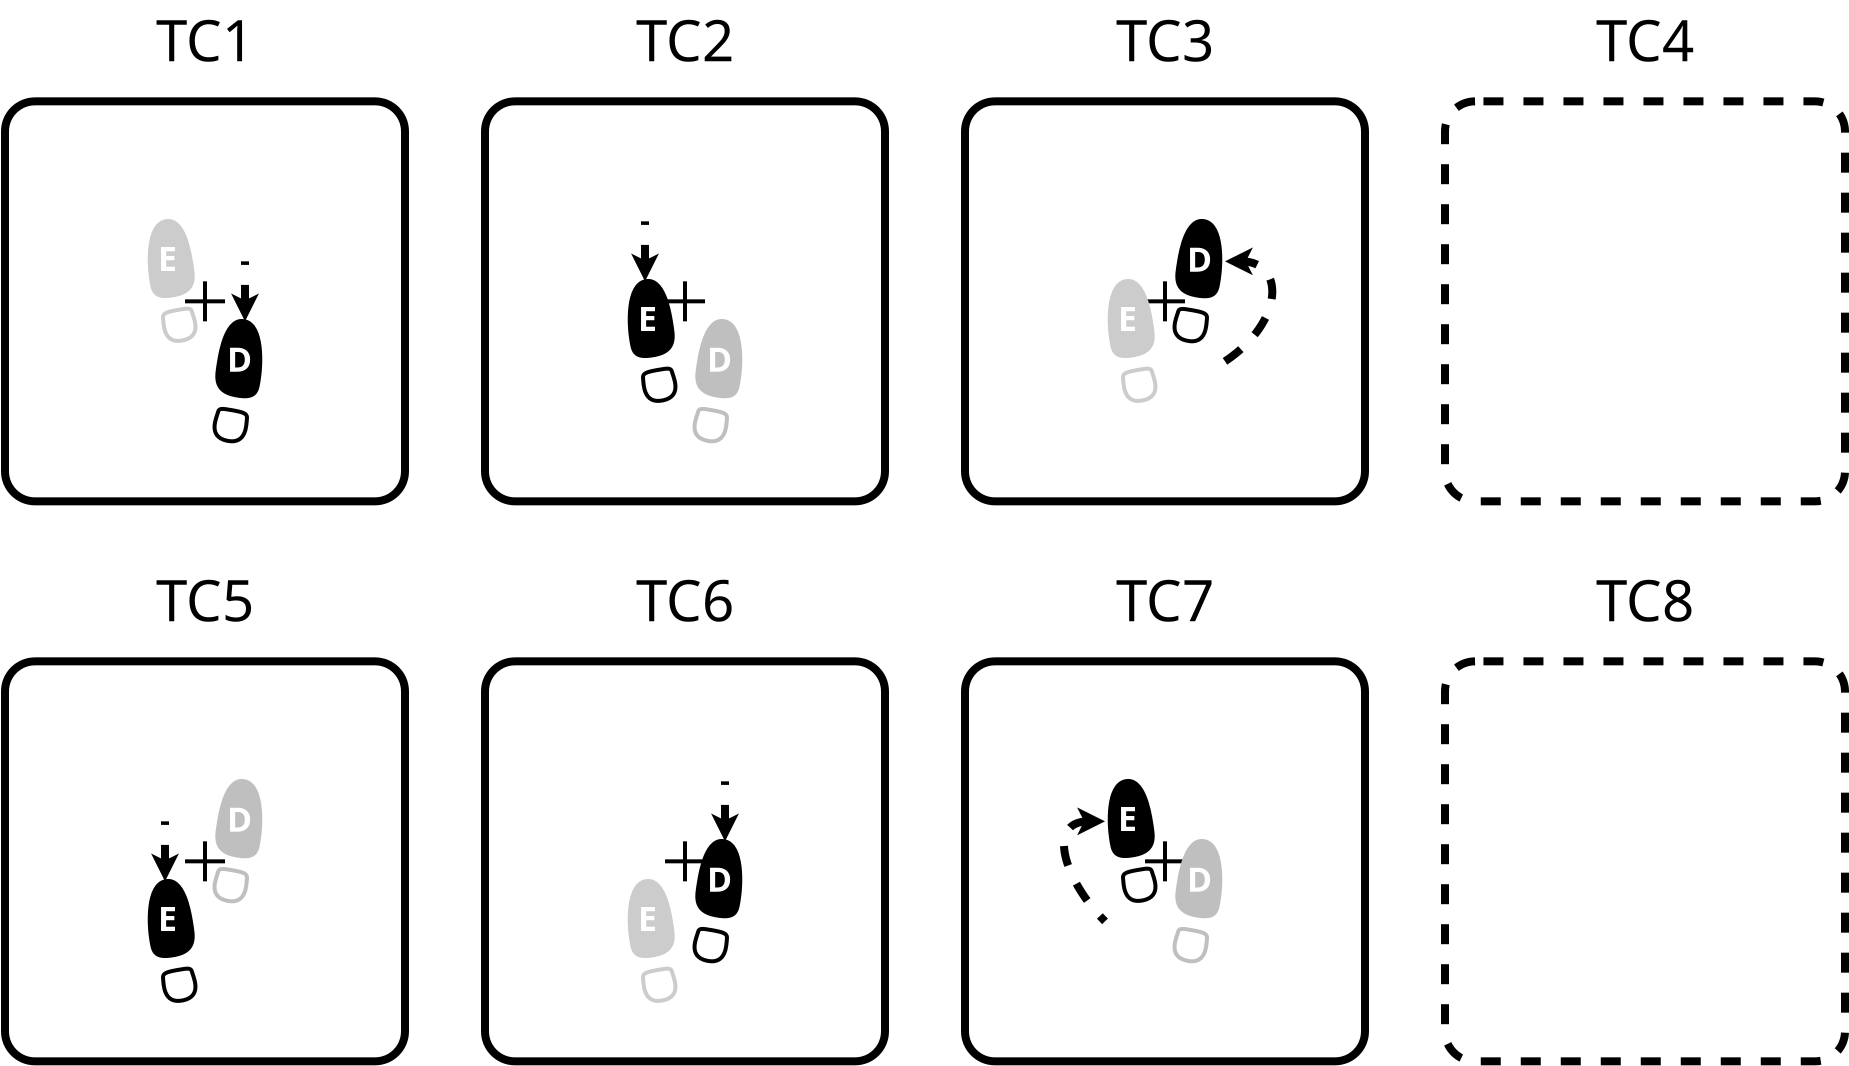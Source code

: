 <?xml version="1.0" encoding="UTF-8"?>
<dia:diagram xmlns:dia="http://www.lysator.liu.se/~alla/dia/">
  <dia:layer name="fondo" visible="true" connectable="true">
    <dia:object type="Standard - Box" version="0" id="O0">
      <dia:attribute name="obj_pos">
        <dia:point val="113,26"/>
      </dia:attribute>
      <dia:attribute name="obj_bb">
        <dia:rectangle val="112.8,25.8;133.2,46.2"/>
      </dia:attribute>
      <dia:attribute name="elem_corner">
        <dia:point val="113,26"/>
      </dia:attribute>
      <dia:attribute name="elem_width">
        <dia:real val="20"/>
      </dia:attribute>
      <dia:attribute name="elem_height">
        <dia:real val="20"/>
      </dia:attribute>
      <dia:attribute name="border_width">
        <dia:real val="0.4"/>
      </dia:attribute>
      <dia:attribute name="inner_color">
        <dia:color val="#000000ff"/>
      </dia:attribute>
      <dia:attribute name="show_background">
        <dia:boolean val="false"/>
      </dia:attribute>
      <dia:attribute name="line_style">
        <dia:enum val="1"/>
      </dia:attribute>
      <dia:attribute name="line_join">
        <dia:enum val="1"/>
      </dia:attribute>
      <dia:attribute name="corner_radius">
        <dia:real val="1.5"/>
      </dia:attribute>
    </dia:object>
    <dia:object type="Standard - Box" version="0" id="O1">
      <dia:attribute name="obj_pos">
        <dia:point val="89,26"/>
      </dia:attribute>
      <dia:attribute name="obj_bb">
        <dia:rectangle val="88.8,25.8;109.2,46.2"/>
      </dia:attribute>
      <dia:attribute name="elem_corner">
        <dia:point val="89,26"/>
      </dia:attribute>
      <dia:attribute name="elem_width">
        <dia:real val="20"/>
      </dia:attribute>
      <dia:attribute name="elem_height">
        <dia:real val="20"/>
      </dia:attribute>
      <dia:attribute name="border_width">
        <dia:real val="0.4"/>
      </dia:attribute>
      <dia:attribute name="inner_color">
        <dia:color val="#000000ff"/>
      </dia:attribute>
      <dia:attribute name="show_background">
        <dia:boolean val="false"/>
      </dia:attribute>
      <dia:attribute name="line_join">
        <dia:enum val="1"/>
      </dia:attribute>
      <dia:attribute name="corner_radius">
        <dia:real val="1.5"/>
      </dia:attribute>
    </dia:object>
    <dia:group>
      <dia:attribute name="meta">
        <dia:composite type="dict"/>
      </dia:attribute>
      <dia:attribute name="matrix"/>
      <dia:object type="Standard - Line" version="0" id="O2">
        <dia:attribute name="obj_pos">
          <dia:point val="99,35"/>
        </dia:attribute>
        <dia:attribute name="obj_bb">
          <dia:rectangle val="98.9,34.9;99.1,37.1"/>
        </dia:attribute>
        <dia:attribute name="conn_endpoints">
          <dia:point val="99,35"/>
          <dia:point val="99,37"/>
        </dia:attribute>
        <dia:attribute name="numcp">
          <dia:int val="1"/>
        </dia:attribute>
        <dia:attribute name="line_width">
          <dia:real val="0.2"/>
        </dia:attribute>
      </dia:object>
      <dia:object type="Standard - Line" version="0" id="O3">
        <dia:attribute name="obj_pos">
          <dia:point val="100,36"/>
        </dia:attribute>
        <dia:attribute name="obj_bb">
          <dia:rectangle val="97.9,35.9;100.1,36.1"/>
        </dia:attribute>
        <dia:attribute name="conn_endpoints">
          <dia:point val="100,36"/>
          <dia:point val="98,36"/>
        </dia:attribute>
        <dia:attribute name="numcp">
          <dia:int val="1"/>
        </dia:attribute>
        <dia:attribute name="line_width">
          <dia:real val="0.2"/>
        </dia:attribute>
      </dia:object>
    </dia:group>
    <dia:object type="Standard - Box" version="0" id="O4">
      <dia:attribute name="obj_pos">
        <dia:point val="65,26"/>
      </dia:attribute>
      <dia:attribute name="obj_bb">
        <dia:rectangle val="64.8,25.8;85.2,46.2"/>
      </dia:attribute>
      <dia:attribute name="elem_corner">
        <dia:point val="65,26"/>
      </dia:attribute>
      <dia:attribute name="elem_width">
        <dia:real val="20"/>
      </dia:attribute>
      <dia:attribute name="elem_height">
        <dia:real val="20"/>
      </dia:attribute>
      <dia:attribute name="border_width">
        <dia:real val="0.4"/>
      </dia:attribute>
      <dia:attribute name="inner_color">
        <dia:color val="#000000ff"/>
      </dia:attribute>
      <dia:attribute name="show_background">
        <dia:boolean val="false"/>
      </dia:attribute>
      <dia:attribute name="line_join">
        <dia:enum val="1"/>
      </dia:attribute>
      <dia:attribute name="corner_radius">
        <dia:real val="1.5"/>
      </dia:attribute>
    </dia:object>
    <dia:group>
      <dia:attribute name="meta">
        <dia:composite type="dict"/>
      </dia:attribute>
      <dia:attribute name="matrix"/>
      <dia:object type="Standard - Line" version="0" id="O5">
        <dia:attribute name="obj_pos">
          <dia:point val="75,35"/>
        </dia:attribute>
        <dia:attribute name="obj_bb">
          <dia:rectangle val="74.9,34.9;75.1,37.1"/>
        </dia:attribute>
        <dia:attribute name="conn_endpoints">
          <dia:point val="75,35"/>
          <dia:point val="75,37"/>
        </dia:attribute>
        <dia:attribute name="numcp">
          <dia:int val="1"/>
        </dia:attribute>
        <dia:attribute name="line_width">
          <dia:real val="0.2"/>
        </dia:attribute>
      </dia:object>
      <dia:object type="Standard - Line" version="0" id="O6">
        <dia:attribute name="obj_pos">
          <dia:point val="76,36"/>
        </dia:attribute>
        <dia:attribute name="obj_bb">
          <dia:rectangle val="73.9,35.9;76.1,36.1"/>
        </dia:attribute>
        <dia:attribute name="conn_endpoints">
          <dia:point val="76,36"/>
          <dia:point val="74,36"/>
        </dia:attribute>
        <dia:attribute name="numcp">
          <dia:int val="1"/>
        </dia:attribute>
        <dia:attribute name="line_width">
          <dia:real val="0.2"/>
        </dia:attribute>
      </dia:object>
    </dia:group>
    <dia:object type="Standard - Box" version="0" id="O7">
      <dia:attribute name="obj_pos">
        <dia:point val="41,26"/>
      </dia:attribute>
      <dia:attribute name="obj_bb">
        <dia:rectangle val="40.8,25.8;61.2,46.2"/>
      </dia:attribute>
      <dia:attribute name="elem_corner">
        <dia:point val="41,26"/>
      </dia:attribute>
      <dia:attribute name="elem_width">
        <dia:real val="20"/>
      </dia:attribute>
      <dia:attribute name="elem_height">
        <dia:real val="20"/>
      </dia:attribute>
      <dia:attribute name="border_width">
        <dia:real val="0.4"/>
      </dia:attribute>
      <dia:attribute name="inner_color">
        <dia:color val="#000000ff"/>
      </dia:attribute>
      <dia:attribute name="show_background">
        <dia:boolean val="false"/>
      </dia:attribute>
      <dia:attribute name="line_join">
        <dia:enum val="1"/>
      </dia:attribute>
      <dia:attribute name="corner_radius">
        <dia:real val="1.5"/>
      </dia:attribute>
    </dia:object>
    <dia:group>
      <dia:attribute name="meta">
        <dia:composite type="dict"/>
      </dia:attribute>
      <dia:attribute name="matrix"/>
      <dia:object type="Standard - Line" version="0" id="O8">
        <dia:attribute name="obj_pos">
          <dia:point val="51,35"/>
        </dia:attribute>
        <dia:attribute name="obj_bb">
          <dia:rectangle val="50.9,34.9;51.1,37.1"/>
        </dia:attribute>
        <dia:attribute name="conn_endpoints">
          <dia:point val="51,35"/>
          <dia:point val="51,37"/>
        </dia:attribute>
        <dia:attribute name="numcp">
          <dia:int val="1"/>
        </dia:attribute>
        <dia:attribute name="line_width">
          <dia:real val="0.2"/>
        </dia:attribute>
      </dia:object>
      <dia:object type="Standard - Line" version="0" id="O9">
        <dia:attribute name="obj_pos">
          <dia:point val="52,36"/>
        </dia:attribute>
        <dia:attribute name="obj_bb">
          <dia:rectangle val="49.9,35.9;52.1,36.1"/>
        </dia:attribute>
        <dia:attribute name="conn_endpoints">
          <dia:point val="52,36"/>
          <dia:point val="50,36"/>
        </dia:attribute>
        <dia:attribute name="numcp">
          <dia:int val="1"/>
        </dia:attribute>
        <dia:attribute name="line_width">
          <dia:real val="0.2"/>
        </dia:attribute>
      </dia:object>
    </dia:group>
    <dia:object type="Standard - Box" version="0" id="O10">
      <dia:attribute name="obj_pos">
        <dia:point val="89,-2"/>
      </dia:attribute>
      <dia:attribute name="obj_bb">
        <dia:rectangle val="88.8,-2.2;109.2,18.2"/>
      </dia:attribute>
      <dia:attribute name="elem_corner">
        <dia:point val="89,-2"/>
      </dia:attribute>
      <dia:attribute name="elem_width">
        <dia:real val="20"/>
      </dia:attribute>
      <dia:attribute name="elem_height">
        <dia:real val="20"/>
      </dia:attribute>
      <dia:attribute name="border_width">
        <dia:real val="0.4"/>
      </dia:attribute>
      <dia:attribute name="inner_color">
        <dia:color val="#000000ff"/>
      </dia:attribute>
      <dia:attribute name="show_background">
        <dia:boolean val="false"/>
      </dia:attribute>
      <dia:attribute name="line_join">
        <dia:enum val="1"/>
      </dia:attribute>
      <dia:attribute name="corner_radius">
        <dia:real val="1.5"/>
      </dia:attribute>
    </dia:object>
    <dia:group>
      <dia:attribute name="meta">
        <dia:composite type="dict"/>
      </dia:attribute>
      <dia:attribute name="matrix"/>
      <dia:object type="Standard - Line" version="0" id="O11">
        <dia:attribute name="obj_pos">
          <dia:point val="99,7"/>
        </dia:attribute>
        <dia:attribute name="obj_bb">
          <dia:rectangle val="98.9,6.9;99.1,9.1"/>
        </dia:attribute>
        <dia:attribute name="conn_endpoints">
          <dia:point val="99,7"/>
          <dia:point val="99,9"/>
        </dia:attribute>
        <dia:attribute name="numcp">
          <dia:int val="1"/>
        </dia:attribute>
        <dia:attribute name="line_width">
          <dia:real val="0.2"/>
        </dia:attribute>
      </dia:object>
      <dia:object type="Standard - Line" version="0" id="O12">
        <dia:attribute name="obj_pos">
          <dia:point val="100,8"/>
        </dia:attribute>
        <dia:attribute name="obj_bb">
          <dia:rectangle val="97.9,7.9;100.1,8.1"/>
        </dia:attribute>
        <dia:attribute name="conn_endpoints">
          <dia:point val="100,8"/>
          <dia:point val="98,8"/>
        </dia:attribute>
        <dia:attribute name="numcp">
          <dia:int val="1"/>
        </dia:attribute>
        <dia:attribute name="line_width">
          <dia:real val="0.2"/>
        </dia:attribute>
      </dia:object>
    </dia:group>
    <dia:object type="Standard - Box" version="0" id="O13">
      <dia:attribute name="obj_pos">
        <dia:point val="65,-2"/>
      </dia:attribute>
      <dia:attribute name="obj_bb">
        <dia:rectangle val="64.8,-2.2;85.2,18.2"/>
      </dia:attribute>
      <dia:attribute name="elem_corner">
        <dia:point val="65,-2"/>
      </dia:attribute>
      <dia:attribute name="elem_width">
        <dia:real val="20"/>
      </dia:attribute>
      <dia:attribute name="elem_height">
        <dia:real val="20"/>
      </dia:attribute>
      <dia:attribute name="border_width">
        <dia:real val="0.4"/>
      </dia:attribute>
      <dia:attribute name="inner_color">
        <dia:color val="#000000ff"/>
      </dia:attribute>
      <dia:attribute name="show_background">
        <dia:boolean val="false"/>
      </dia:attribute>
      <dia:attribute name="line_join">
        <dia:enum val="1"/>
      </dia:attribute>
      <dia:attribute name="corner_radius">
        <dia:real val="1.5"/>
      </dia:attribute>
    </dia:object>
    <dia:group>
      <dia:attribute name="meta">
        <dia:composite type="dict"/>
      </dia:attribute>
      <dia:attribute name="matrix"/>
      <dia:object type="Standard - Line" version="0" id="O14">
        <dia:attribute name="obj_pos">
          <dia:point val="75,7"/>
        </dia:attribute>
        <dia:attribute name="obj_bb">
          <dia:rectangle val="74.9,6.9;75.1,9.1"/>
        </dia:attribute>
        <dia:attribute name="conn_endpoints">
          <dia:point val="75,7"/>
          <dia:point val="75,9"/>
        </dia:attribute>
        <dia:attribute name="numcp">
          <dia:int val="1"/>
        </dia:attribute>
        <dia:attribute name="line_width">
          <dia:real val="0.2"/>
        </dia:attribute>
      </dia:object>
      <dia:object type="Standard - Line" version="0" id="O15">
        <dia:attribute name="obj_pos">
          <dia:point val="76,8"/>
        </dia:attribute>
        <dia:attribute name="obj_bb">
          <dia:rectangle val="73.9,7.9;76.1,8.1"/>
        </dia:attribute>
        <dia:attribute name="conn_endpoints">
          <dia:point val="76,8"/>
          <dia:point val="74,8"/>
        </dia:attribute>
        <dia:attribute name="numcp">
          <dia:int val="1"/>
        </dia:attribute>
        <dia:attribute name="line_width">
          <dia:real val="0.2"/>
        </dia:attribute>
      </dia:object>
    </dia:group>
    <dia:object type="Standard - Text" version="1" id="O16">
      <dia:attribute name="obj_pos">
        <dia:point val="51,-4"/>
      </dia:attribute>
      <dia:attribute name="obj_bb">
        <dia:rectangle val="48.337,-6.62;53.663,-3.333"/>
      </dia:attribute>
      <dia:attribute name="text">
        <dia:composite type="text">
          <dia:attribute name="string">
            <dia:string>#TC1#</dia:string>
          </dia:attribute>
          <dia:attribute name="font">
            <dia:font family="sans" style="0" name="Helvetica"/>
          </dia:attribute>
          <dia:attribute name="height">
            <dia:real val="3.528"/>
          </dia:attribute>
          <dia:attribute name="pos">
            <dia:point val="51,-4"/>
          </dia:attribute>
          <dia:attribute name="color">
            <dia:color val="#000000ff"/>
          </dia:attribute>
          <dia:attribute name="alignment">
            <dia:enum val="1"/>
          </dia:attribute>
        </dia:composite>
      </dia:attribute>
      <dia:attribute name="valign">
        <dia:enum val="3"/>
      </dia:attribute>
    </dia:object>
    <dia:object type="Standard - Text" version="1" id="O17">
      <dia:attribute name="obj_pos">
        <dia:point val="75,-4"/>
      </dia:attribute>
      <dia:attribute name="obj_bb">
        <dia:rectangle val="72.338,-6.62;77.662,-3.333"/>
      </dia:attribute>
      <dia:attribute name="text">
        <dia:composite type="text">
          <dia:attribute name="string">
            <dia:string>#TC2#</dia:string>
          </dia:attribute>
          <dia:attribute name="font">
            <dia:font family="sans" style="0" name="Helvetica"/>
          </dia:attribute>
          <dia:attribute name="height">
            <dia:real val="3.528"/>
          </dia:attribute>
          <dia:attribute name="pos">
            <dia:point val="75,-4"/>
          </dia:attribute>
          <dia:attribute name="color">
            <dia:color val="#000000ff"/>
          </dia:attribute>
          <dia:attribute name="alignment">
            <dia:enum val="1"/>
          </dia:attribute>
        </dia:composite>
      </dia:attribute>
      <dia:attribute name="valign">
        <dia:enum val="3"/>
      </dia:attribute>
    </dia:object>
    <dia:object type="Standard - Text" version="1" id="O18">
      <dia:attribute name="obj_pos">
        <dia:point val="99,-4"/>
      </dia:attribute>
      <dia:attribute name="obj_bb">
        <dia:rectangle val="96.338,-6.62;101.663,-3.333"/>
      </dia:attribute>
      <dia:attribute name="text">
        <dia:composite type="text">
          <dia:attribute name="string">
            <dia:string>#TC3#</dia:string>
          </dia:attribute>
          <dia:attribute name="font">
            <dia:font family="sans" style="0" name="Helvetica"/>
          </dia:attribute>
          <dia:attribute name="height">
            <dia:real val="3.528"/>
          </dia:attribute>
          <dia:attribute name="pos">
            <dia:point val="99,-4"/>
          </dia:attribute>
          <dia:attribute name="color">
            <dia:color val="#000000ff"/>
          </dia:attribute>
          <dia:attribute name="alignment">
            <dia:enum val="1"/>
          </dia:attribute>
        </dia:composite>
      </dia:attribute>
      <dia:attribute name="valign">
        <dia:enum val="3"/>
      </dia:attribute>
    </dia:object>
    <dia:object type="Standard - Text" version="1" id="O19">
      <dia:attribute name="obj_pos">
        <dia:point val="123,-4"/>
      </dia:attribute>
      <dia:attribute name="obj_bb">
        <dia:rectangle val="120.338,-6.62;125.663,-3.333"/>
      </dia:attribute>
      <dia:attribute name="text">
        <dia:composite type="text">
          <dia:attribute name="string">
            <dia:string>#TC4#</dia:string>
          </dia:attribute>
          <dia:attribute name="font">
            <dia:font family="sans" style="0" name="Helvetica"/>
          </dia:attribute>
          <dia:attribute name="height">
            <dia:real val="3.528"/>
          </dia:attribute>
          <dia:attribute name="pos">
            <dia:point val="123,-4"/>
          </dia:attribute>
          <dia:attribute name="color">
            <dia:color val="#000000ff"/>
          </dia:attribute>
          <dia:attribute name="alignment">
            <dia:enum val="1"/>
          </dia:attribute>
        </dia:composite>
      </dia:attribute>
      <dia:attribute name="valign">
        <dia:enum val="3"/>
      </dia:attribute>
    </dia:object>
    <dia:object type="Standard - Text" version="1" id="O20">
      <dia:attribute name="obj_pos">
        <dia:point val="51,24"/>
      </dia:attribute>
      <dia:attribute name="obj_bb">
        <dia:rectangle val="48.337,21.38;53.663,24.668"/>
      </dia:attribute>
      <dia:attribute name="text">
        <dia:composite type="text">
          <dia:attribute name="string">
            <dia:string>#TC5#</dia:string>
          </dia:attribute>
          <dia:attribute name="font">
            <dia:font family="sans" style="0" name="Helvetica"/>
          </dia:attribute>
          <dia:attribute name="height">
            <dia:real val="3.528"/>
          </dia:attribute>
          <dia:attribute name="pos">
            <dia:point val="51,24"/>
          </dia:attribute>
          <dia:attribute name="color">
            <dia:color val="#000000ff"/>
          </dia:attribute>
          <dia:attribute name="alignment">
            <dia:enum val="1"/>
          </dia:attribute>
        </dia:composite>
      </dia:attribute>
      <dia:attribute name="valign">
        <dia:enum val="3"/>
      </dia:attribute>
    </dia:object>
    <dia:object type="Standard - Text" version="1" id="O21">
      <dia:attribute name="obj_pos">
        <dia:point val="75,24"/>
      </dia:attribute>
      <dia:attribute name="obj_bb">
        <dia:rectangle val="72.338,21.38;77.662,24.668"/>
      </dia:attribute>
      <dia:attribute name="text">
        <dia:composite type="text">
          <dia:attribute name="string">
            <dia:string>#TC6#</dia:string>
          </dia:attribute>
          <dia:attribute name="font">
            <dia:font family="sans" style="0" name="Helvetica"/>
          </dia:attribute>
          <dia:attribute name="height">
            <dia:real val="3.528"/>
          </dia:attribute>
          <dia:attribute name="pos">
            <dia:point val="75,24"/>
          </dia:attribute>
          <dia:attribute name="color">
            <dia:color val="#000000ff"/>
          </dia:attribute>
          <dia:attribute name="alignment">
            <dia:enum val="1"/>
          </dia:attribute>
        </dia:composite>
      </dia:attribute>
      <dia:attribute name="valign">
        <dia:enum val="3"/>
      </dia:attribute>
    </dia:object>
    <dia:object type="Standard - Text" version="1" id="O22">
      <dia:attribute name="obj_pos">
        <dia:point val="99,24"/>
      </dia:attribute>
      <dia:attribute name="obj_bb">
        <dia:rectangle val="96.338,21.38;101.663,24.668"/>
      </dia:attribute>
      <dia:attribute name="text">
        <dia:composite type="text">
          <dia:attribute name="string">
            <dia:string>#TC7#</dia:string>
          </dia:attribute>
          <dia:attribute name="font">
            <dia:font family="sans" style="0" name="Helvetica"/>
          </dia:attribute>
          <dia:attribute name="height">
            <dia:real val="3.528"/>
          </dia:attribute>
          <dia:attribute name="pos">
            <dia:point val="99,24"/>
          </dia:attribute>
          <dia:attribute name="color">
            <dia:color val="#000000ff"/>
          </dia:attribute>
          <dia:attribute name="alignment">
            <dia:enum val="1"/>
          </dia:attribute>
        </dia:composite>
      </dia:attribute>
      <dia:attribute name="valign">
        <dia:enum val="3"/>
      </dia:attribute>
    </dia:object>
    <dia:object type="Standard - Text" version="1" id="O23">
      <dia:attribute name="obj_pos">
        <dia:point val="123,24"/>
      </dia:attribute>
      <dia:attribute name="obj_bb">
        <dia:rectangle val="120.338,21.38;125.663,24.668"/>
      </dia:attribute>
      <dia:attribute name="text">
        <dia:composite type="text">
          <dia:attribute name="string">
            <dia:string>#TC8#</dia:string>
          </dia:attribute>
          <dia:attribute name="font">
            <dia:font family="sans" style="0" name="Helvetica"/>
          </dia:attribute>
          <dia:attribute name="height">
            <dia:real val="3.528"/>
          </dia:attribute>
          <dia:attribute name="pos">
            <dia:point val="123,24"/>
          </dia:attribute>
          <dia:attribute name="color">
            <dia:color val="#000000ff"/>
          </dia:attribute>
          <dia:attribute name="alignment">
            <dia:enum val="1"/>
          </dia:attribute>
        </dia:composite>
      </dia:attribute>
      <dia:attribute name="valign">
        <dia:enum val="3"/>
      </dia:attribute>
    </dia:object>
    <dia:object type="Standard - Box" version="0" id="O24">
      <dia:attribute name="obj_pos">
        <dia:point val="41,-2"/>
      </dia:attribute>
      <dia:attribute name="obj_bb">
        <dia:rectangle val="40.8,-2.2;61.2,18.2"/>
      </dia:attribute>
      <dia:attribute name="elem_corner">
        <dia:point val="41,-2"/>
      </dia:attribute>
      <dia:attribute name="elem_width">
        <dia:real val="20"/>
      </dia:attribute>
      <dia:attribute name="elem_height">
        <dia:real val="20"/>
      </dia:attribute>
      <dia:attribute name="border_width">
        <dia:real val="0.4"/>
      </dia:attribute>
      <dia:attribute name="inner_color">
        <dia:color val="#000000ff"/>
      </dia:attribute>
      <dia:attribute name="show_background">
        <dia:boolean val="false"/>
      </dia:attribute>
      <dia:attribute name="line_join">
        <dia:enum val="1"/>
      </dia:attribute>
      <dia:attribute name="corner_radius">
        <dia:real val="1.5"/>
      </dia:attribute>
    </dia:object>
    <dia:group>
      <dia:attribute name="meta">
        <dia:composite type="dict"/>
      </dia:attribute>
      <dia:attribute name="matrix"/>
      <dia:object type="Standard - Line" version="0" id="O25">
        <dia:attribute name="obj_pos">
          <dia:point val="51,7"/>
        </dia:attribute>
        <dia:attribute name="obj_bb">
          <dia:rectangle val="50.9,6.9;51.1,9.1"/>
        </dia:attribute>
        <dia:attribute name="conn_endpoints">
          <dia:point val="51,7"/>
          <dia:point val="51,9"/>
        </dia:attribute>
        <dia:attribute name="numcp">
          <dia:int val="1"/>
        </dia:attribute>
        <dia:attribute name="line_width">
          <dia:real val="0.2"/>
        </dia:attribute>
      </dia:object>
      <dia:object type="Standard - Line" version="0" id="O26">
        <dia:attribute name="obj_pos">
          <dia:point val="52,8"/>
        </dia:attribute>
        <dia:attribute name="obj_bb">
          <dia:rectangle val="49.9,7.9;52.1,8.1"/>
        </dia:attribute>
        <dia:attribute name="conn_endpoints">
          <dia:point val="52,8"/>
          <dia:point val="50,8"/>
        </dia:attribute>
        <dia:attribute name="numcp">
          <dia:int val="1"/>
        </dia:attribute>
        <dia:attribute name="line_width">
          <dia:real val="0.2"/>
        </dia:attribute>
      </dia:object>
    </dia:group>
    <dia:object type="Standard - Box" version="0" id="O27">
      <dia:attribute name="obj_pos">
        <dia:point val="113,-2"/>
      </dia:attribute>
      <dia:attribute name="obj_bb">
        <dia:rectangle val="112.8,-2.2;133.2,18.2"/>
      </dia:attribute>
      <dia:attribute name="elem_corner">
        <dia:point val="113,-2"/>
      </dia:attribute>
      <dia:attribute name="elem_width">
        <dia:real val="20"/>
      </dia:attribute>
      <dia:attribute name="elem_height">
        <dia:real val="20"/>
      </dia:attribute>
      <dia:attribute name="border_width">
        <dia:real val="0.4"/>
      </dia:attribute>
      <dia:attribute name="inner_color">
        <dia:color val="#000000ff"/>
      </dia:attribute>
      <dia:attribute name="show_background">
        <dia:boolean val="false"/>
      </dia:attribute>
      <dia:attribute name="line_style">
        <dia:enum val="1"/>
      </dia:attribute>
      <dia:attribute name="line_join">
        <dia:enum val="1"/>
      </dia:attribute>
      <dia:attribute name="corner_radius">
        <dia:real val="1.5"/>
      </dia:attribute>
    </dia:object>
  </dia:layer>
  <dia:layer name="Segundo plano" visible="true" connectable="true" active="true">
    <dia:group>
      <dia:attribute name="meta">
        <dia:composite type="dict"/>
      </dia:attribute>
      <dia:attribute name="matrix"/>
      <dia:object type="Standard - Beziergon" version="0" id="O28">
        <dia:attribute name="obj_pos">
          <dia:point val="97,32"/>
        </dia:attribute>
        <dia:attribute name="obj_bb">
          <dia:rectangle val="96.137,31.88;98.484,35.835"/>
        </dia:attribute>
        <dia:attribute name="bez_points">
          <dia:point val="97,32"/>
          <dia:point val="97.9,31.784"/>
          <dia:point val="98.204,33.407"/>
          <dia:point val="98.304,34.056"/>
          <dia:point val="98.404,34.705"/>
          <dia:point val="98.6,35.462"/>
          <dia:point val="97.5,35.679"/>
          <dia:point val="96.4,35.895"/>
          <dia:point val="96.4,35.462"/>
          <dia:point val="96.3,34.813"/>
          <dia:point val="96.2,34.164"/>
          <dia:point val="96.1,32.216"/>
        </dia:attribute>
        <dia:attribute name="corner_types">
          <dia:enum val="2"/>
          <dia:enum val="2"/>
          <dia:enum val="2"/>
          <dia:enum val="2"/>
          <dia:enum val="2"/>
        </dia:attribute>
        <dia:attribute name="line_width">
          <dia:real val="0.2"/>
        </dia:attribute>
        <dia:attribute name="inner_color">
          <dia:color val="#000000ff"/>
        </dia:attribute>
        <dia:attribute name="show_background">
          <dia:boolean val="true"/>
        </dia:attribute>
      </dia:object>
      <dia:object type="Standard - Beziergon" version="0" id="O29">
        <dia:attribute name="obj_pos">
          <dia:point val="97.604,36.436"/>
        </dia:attribute>
        <dia:attribute name="obj_bb">
          <dia:rectangle val="96.799,36.265;98.623,38.08"/>
        </dia:attribute>
        <dia:attribute name="bez_points">
          <dia:point val="97.604,36.436"/>
          <dia:point val="98.204,36.328"/>
          <dia:point val="98.304,36.328"/>
          <dia:point val="98.354,36.544"/>
          <dia:point val="98.404,36.761"/>
          <dia:point val="98.904,37.735"/>
          <dia:point val="97.904,37.951"/>
          <dia:point val="96.904,38.167"/>
          <dia:point val="96.937,37.121"/>
          <dia:point val="96.904,36.869"/>
          <dia:point val="96.871,36.617"/>
          <dia:point val="97.004,36.544"/>
        </dia:attribute>
        <dia:attribute name="corner_types">
          <dia:enum val="2"/>
          <dia:enum val="2"/>
          <dia:enum val="2"/>
          <dia:enum val="2"/>
          <dia:enum val="2"/>
        </dia:attribute>
        <dia:attribute name="line_width">
          <dia:real val="0.2"/>
        </dia:attribute>
        <dia:attribute name="inner_color">
          <dia:color val="#000000ff"/>
        </dia:attribute>
        <dia:attribute name="show_background">
          <dia:boolean val="false"/>
        </dia:attribute>
      </dia:object>
      <dia:object type="Standard - Text" version="1" id="O30">
        <dia:attribute name="obj_pos">
          <dia:point val="96.65,34.48"/>
        </dia:attribute>
        <dia:attribute name="obj_bb">
          <dia:rectangle val="96.65,32.908;97.808,34.88"/>
        </dia:attribute>
        <dia:attribute name="text">
          <dia:composite type="text">
            <dia:attribute name="string">
              <dia:string>#E#</dia:string>
            </dia:attribute>
            <dia:attribute name="font">
              <dia:font family="sans" style="80" name="Helvetica-Bold"/>
            </dia:attribute>
            <dia:attribute name="height">
              <dia:real val="2.117"/>
            </dia:attribute>
            <dia:attribute name="pos">
              <dia:point val="96.65,34.48"/>
            </dia:attribute>
            <dia:attribute name="color">
              <dia:color val="#ffffffff"/>
            </dia:attribute>
            <dia:attribute name="alignment">
              <dia:enum val="0"/>
            </dia:attribute>
          </dia:composite>
        </dia:attribute>
        <dia:attribute name="valign">
          <dia:enum val="3"/>
        </dia:attribute>
      </dia:object>
    </dia:group>
    <dia:group>
      <dia:attribute name="meta">
        <dia:composite type="dict"/>
      </dia:attribute>
      <dia:attribute name="matrix"/>
      <dia:object type="Standard - Beziergon" version="0" id="O31">
        <dia:attribute name="obj_pos">
          <dia:point val="101,35"/>
        </dia:attribute>
        <dia:attribute name="obj_bb">
          <dia:rectangle val="99.516,34.88;101.863,38.846"/>
        </dia:attribute>
        <dia:attribute name="bez_points">
          <dia:point val="101,35"/>
          <dia:point val="100.1,34.783"/>
          <dia:point val="99.796,36.411"/>
          <dia:point val="99.696,37.062"/>
          <dia:point val="99.596,37.713"/>
          <dia:point val="99.4,38.473"/>
          <dia:point val="100.5,38.69"/>
          <dia:point val="101.6,38.907"/>
          <dia:point val="101.6,38.473"/>
          <dia:point val="101.7,37.822"/>
          <dia:point val="101.8,37.171"/>
          <dia:point val="101.9,35.217"/>
        </dia:attribute>
        <dia:attribute name="corner_types">
          <dia:enum val="2"/>
          <dia:enum val="2"/>
          <dia:enum val="2"/>
          <dia:enum val="2"/>
          <dia:enum val="2"/>
        </dia:attribute>
        <dia:attribute name="line_color">
          <dia:color val="#bfbfbfff"/>
        </dia:attribute>
        <dia:attribute name="line_width">
          <dia:real val="0.2"/>
        </dia:attribute>
        <dia:attribute name="inner_color">
          <dia:color val="#bfbfbfff"/>
        </dia:attribute>
        <dia:attribute name="show_background">
          <dia:boolean val="true"/>
        </dia:attribute>
      </dia:object>
      <dia:object type="Standard - Beziergon" version="0" id="O32">
        <dia:attribute name="obj_pos">
          <dia:point val="100.396,39.45"/>
        </dia:attribute>
        <dia:attribute name="obj_bb">
          <dia:rectangle val="99.377,39.278;101.201,41.098"/>
        </dia:attribute>
        <dia:attribute name="bez_points">
          <dia:point val="100.396,39.45"/>
          <dia:point val="99.796,39.341"/>
          <dia:point val="99.696,39.341"/>
          <dia:point val="99.646,39.558"/>
          <dia:point val="99.596,39.775"/>
          <dia:point val="99.096,40.752"/>
          <dia:point val="100.096,40.969"/>
          <dia:point val="101.096,41.186"/>
          <dia:point val="101.063,40.137"/>
          <dia:point val="101.096,39.884"/>
          <dia:point val="101.13,39.631"/>
          <dia:point val="100.996,39.558"/>
        </dia:attribute>
        <dia:attribute name="corner_types">
          <dia:enum val="2"/>
          <dia:enum val="2"/>
          <dia:enum val="2"/>
          <dia:enum val="2"/>
          <dia:enum val="2"/>
        </dia:attribute>
        <dia:attribute name="line_color">
          <dia:color val="#bfbfbfff"/>
        </dia:attribute>
        <dia:attribute name="line_width">
          <dia:real val="0.2"/>
        </dia:attribute>
        <dia:attribute name="inner_color">
          <dia:color val="#bfbfbfff"/>
        </dia:attribute>
        <dia:attribute name="show_background">
          <dia:boolean val="false"/>
        </dia:attribute>
      </dia:object>
      <dia:object type="Standard - Text" version="1" id="O33">
        <dia:attribute name="obj_pos">
          <dia:point val="100.102,37.514"/>
        </dia:attribute>
        <dia:attribute name="obj_bb">
          <dia:rectangle val="100.102,35.942;101.507,37.914"/>
        </dia:attribute>
        <dia:attribute name="text">
          <dia:composite type="text">
            <dia:attribute name="string">
              <dia:string>#D#</dia:string>
            </dia:attribute>
            <dia:attribute name="font">
              <dia:font family="sans" style="80" name="Helvetica-Bold"/>
            </dia:attribute>
            <dia:attribute name="height">
              <dia:real val="2.117"/>
            </dia:attribute>
            <dia:attribute name="pos">
              <dia:point val="100.102,37.514"/>
            </dia:attribute>
            <dia:attribute name="color">
              <dia:color val="#ffffffff"/>
            </dia:attribute>
            <dia:attribute name="alignment">
              <dia:enum val="0"/>
            </dia:attribute>
          </dia:composite>
        </dia:attribute>
        <dia:attribute name="valign">
          <dia:enum val="3"/>
        </dia:attribute>
      </dia:object>
    </dia:group>
    <dia:group>
      <dia:attribute name="meta">
        <dia:composite type="dict"/>
      </dia:attribute>
      <dia:attribute name="matrix"/>
      <dia:object type="Standard - Beziergon" version="0" id="O34">
        <dia:attribute name="obj_pos">
          <dia:point val="53,9"/>
        </dia:attribute>
        <dia:attribute name="obj_bb">
          <dia:rectangle val="51.516,8.88;53.863,12.846"/>
        </dia:attribute>
        <dia:attribute name="bez_points">
          <dia:point val="53,9"/>
          <dia:point val="52.1,8.783"/>
          <dia:point val="51.796,10.411"/>
          <dia:point val="51.696,11.062"/>
          <dia:point val="51.596,11.713"/>
          <dia:point val="51.4,12.473"/>
          <dia:point val="52.5,12.69"/>
          <dia:point val="53.6,12.907"/>
          <dia:point val="53.6,12.473"/>
          <dia:point val="53.7,11.822"/>
          <dia:point val="53.8,11.171"/>
          <dia:point val="53.9,9.217"/>
        </dia:attribute>
        <dia:attribute name="corner_types">
          <dia:enum val="2"/>
          <dia:enum val="2"/>
          <dia:enum val="2"/>
          <dia:enum val="2"/>
          <dia:enum val="2"/>
        </dia:attribute>
        <dia:attribute name="line_width">
          <dia:real val="0.2"/>
        </dia:attribute>
        <dia:attribute name="inner_color">
          <dia:color val="#000000ff"/>
        </dia:attribute>
        <dia:attribute name="show_background">
          <dia:boolean val="true"/>
        </dia:attribute>
      </dia:object>
      <dia:object type="Standard - Beziergon" version="0" id="O35">
        <dia:attribute name="obj_pos">
          <dia:point val="52.396,13.45"/>
        </dia:attribute>
        <dia:attribute name="obj_bb">
          <dia:rectangle val="51.377,13.278;53.201,15.098"/>
        </dia:attribute>
        <dia:attribute name="bez_points">
          <dia:point val="52.396,13.45"/>
          <dia:point val="51.796,13.341"/>
          <dia:point val="51.696,13.341"/>
          <dia:point val="51.646,13.558"/>
          <dia:point val="51.596,13.775"/>
          <dia:point val="51.096,14.752"/>
          <dia:point val="52.096,14.969"/>
          <dia:point val="53.096,15.186"/>
          <dia:point val="53.063,14.137"/>
          <dia:point val="53.096,13.884"/>
          <dia:point val="53.13,13.631"/>
          <dia:point val="52.996,13.558"/>
        </dia:attribute>
        <dia:attribute name="corner_types">
          <dia:enum val="2"/>
          <dia:enum val="2"/>
          <dia:enum val="2"/>
          <dia:enum val="2"/>
          <dia:enum val="2"/>
        </dia:attribute>
        <dia:attribute name="line_width">
          <dia:real val="0.2"/>
        </dia:attribute>
        <dia:attribute name="inner_color">
          <dia:color val="#000000ff"/>
        </dia:attribute>
        <dia:attribute name="show_background">
          <dia:boolean val="false"/>
        </dia:attribute>
      </dia:object>
      <dia:object type="Standard - Text" version="1" id="O36">
        <dia:attribute name="obj_pos">
          <dia:point val="52.102,11.514"/>
        </dia:attribute>
        <dia:attribute name="obj_bb">
          <dia:rectangle val="52.102,9.942;53.507,11.914"/>
        </dia:attribute>
        <dia:attribute name="text">
          <dia:composite type="text">
            <dia:attribute name="string">
              <dia:string>#D#</dia:string>
            </dia:attribute>
            <dia:attribute name="font">
              <dia:font family="sans" style="80" name="Helvetica-Bold"/>
            </dia:attribute>
            <dia:attribute name="height">
              <dia:real val="2.117"/>
            </dia:attribute>
            <dia:attribute name="pos">
              <dia:point val="52.102,11.514"/>
            </dia:attribute>
            <dia:attribute name="color">
              <dia:color val="#ffffffff"/>
            </dia:attribute>
            <dia:attribute name="alignment">
              <dia:enum val="0"/>
            </dia:attribute>
          </dia:composite>
        </dia:attribute>
        <dia:attribute name="valign">
          <dia:enum val="3"/>
        </dia:attribute>
      </dia:object>
    </dia:group>
    <dia:group>
      <dia:attribute name="meta">
        <dia:composite type="dict"/>
      </dia:attribute>
      <dia:attribute name="matrix"/>
      <dia:object type="Standard - Beziergon" version="0" id="O37">
        <dia:attribute name="obj_pos">
          <dia:point val="49,4"/>
        </dia:attribute>
        <dia:attribute name="obj_bb">
          <dia:rectangle val="48.137,3.88;50.484,7.835"/>
        </dia:attribute>
        <dia:attribute name="bez_points">
          <dia:point val="49,4"/>
          <dia:point val="49.9,3.784"/>
          <dia:point val="50.204,5.407"/>
          <dia:point val="50.304,6.056"/>
          <dia:point val="50.404,6.705"/>
          <dia:point val="50.6,7.462"/>
          <dia:point val="49.5,7.679"/>
          <dia:point val="48.4,7.895"/>
          <dia:point val="48.4,7.462"/>
          <dia:point val="48.3,6.813"/>
          <dia:point val="48.2,6.164"/>
          <dia:point val="48.1,4.216"/>
        </dia:attribute>
        <dia:attribute name="corner_types">
          <dia:enum val="2"/>
          <dia:enum val="2"/>
          <dia:enum val="2"/>
          <dia:enum val="2"/>
          <dia:enum val="2"/>
        </dia:attribute>
        <dia:attribute name="line_color">
          <dia:color val="#ccccccff"/>
        </dia:attribute>
        <dia:attribute name="line_width">
          <dia:real val="0.2"/>
        </dia:attribute>
        <dia:attribute name="inner_color">
          <dia:color val="#ccccccff"/>
        </dia:attribute>
        <dia:attribute name="show_background">
          <dia:boolean val="true"/>
        </dia:attribute>
      </dia:object>
      <dia:object type="Standard - Beziergon" version="0" id="O38">
        <dia:attribute name="obj_pos">
          <dia:point val="49.604,8.436"/>
        </dia:attribute>
        <dia:attribute name="obj_bb">
          <dia:rectangle val="48.799,8.265;50.623,10.08"/>
        </dia:attribute>
        <dia:attribute name="bez_points">
          <dia:point val="49.604,8.436"/>
          <dia:point val="50.204,8.328"/>
          <dia:point val="50.304,8.328"/>
          <dia:point val="50.354,8.544"/>
          <dia:point val="50.404,8.761"/>
          <dia:point val="50.904,9.735"/>
          <dia:point val="49.904,9.951"/>
          <dia:point val="48.904,10.167"/>
          <dia:point val="48.937,9.121"/>
          <dia:point val="48.904,8.869"/>
          <dia:point val="48.87,8.617"/>
          <dia:point val="49.004,8.544"/>
        </dia:attribute>
        <dia:attribute name="corner_types">
          <dia:enum val="2"/>
          <dia:enum val="2"/>
          <dia:enum val="2"/>
          <dia:enum val="2"/>
          <dia:enum val="2"/>
        </dia:attribute>
        <dia:attribute name="line_color">
          <dia:color val="#ccccccff"/>
        </dia:attribute>
        <dia:attribute name="line_width">
          <dia:real val="0.2"/>
        </dia:attribute>
        <dia:attribute name="inner_color">
          <dia:color val="#ccccccff"/>
        </dia:attribute>
        <dia:attribute name="show_background">
          <dia:boolean val="false"/>
        </dia:attribute>
      </dia:object>
      <dia:object type="Standard - Text" version="1" id="O39">
        <dia:attribute name="obj_pos">
          <dia:point val="48.65,6.48"/>
        </dia:attribute>
        <dia:attribute name="obj_bb">
          <dia:rectangle val="48.65,4.908;49.807,6.88"/>
        </dia:attribute>
        <dia:attribute name="text">
          <dia:composite type="text">
            <dia:attribute name="string">
              <dia:string>#E#</dia:string>
            </dia:attribute>
            <dia:attribute name="font">
              <dia:font family="sans" style="80" name="Helvetica-Bold"/>
            </dia:attribute>
            <dia:attribute name="height">
              <dia:real val="2.117"/>
            </dia:attribute>
            <dia:attribute name="pos">
              <dia:point val="48.65,6.48"/>
            </dia:attribute>
            <dia:attribute name="color">
              <dia:color val="#ffffffff"/>
            </dia:attribute>
            <dia:attribute name="alignment">
              <dia:enum val="0"/>
            </dia:attribute>
          </dia:composite>
        </dia:attribute>
        <dia:attribute name="valign">
          <dia:enum val="3"/>
        </dia:attribute>
      </dia:object>
    </dia:group>
    <dia:object type="Standard - Line" version="0" id="O40">
      <dia:attribute name="obj_pos">
        <dia:point val="53,9"/>
      </dia:attribute>
      <dia:attribute name="obj_bb">
        <dia:rectangle val="52.303,5.8;53.697,9.2"/>
      </dia:attribute>
      <dia:attribute name="conn_endpoints">
        <dia:point val="53,9"/>
        <dia:point val="53,6"/>
      </dia:attribute>
      <dia:attribute name="numcp">
        <dia:int val="1"/>
      </dia:attribute>
      <dia:attribute name="line_width">
        <dia:real val="0.4"/>
      </dia:attribute>
      <dia:attribute name="line_style">
        <dia:enum val="1"/>
      </dia:attribute>
      <dia:attribute name="start_arrow">
        <dia:enum val="22"/>
      </dia:attribute>
      <dia:attribute name="start_arrow_length">
        <dia:real val="0.5"/>
      </dia:attribute>
      <dia:attribute name="start_arrow_width">
        <dia:real val="0.5"/>
      </dia:attribute>
      <dia:connections>
        <dia:connection handle="0" to="O34" connection="0"/>
      </dia:connections>
    </dia:object>
    <dia:group>
      <dia:attribute name="meta">
        <dia:composite type="dict"/>
      </dia:attribute>
      <dia:attribute name="matrix"/>
      <dia:object type="Standard - Beziergon" version="0" id="O41">
        <dia:attribute name="obj_pos">
          <dia:point val="73,7"/>
        </dia:attribute>
        <dia:attribute name="obj_bb">
          <dia:rectangle val="72.137,6.88;74.484,10.835"/>
        </dia:attribute>
        <dia:attribute name="bez_points">
          <dia:point val="73,7"/>
          <dia:point val="73.9,6.784"/>
          <dia:point val="74.204,8.407"/>
          <dia:point val="74.304,9.056"/>
          <dia:point val="74.404,9.705"/>
          <dia:point val="74.6,10.462"/>
          <dia:point val="73.5,10.679"/>
          <dia:point val="72.4,10.895"/>
          <dia:point val="72.4,10.462"/>
          <dia:point val="72.3,9.813"/>
          <dia:point val="72.2,9.164"/>
          <dia:point val="72.1,7.216"/>
        </dia:attribute>
        <dia:attribute name="corner_types">
          <dia:enum val="2"/>
          <dia:enum val="2"/>
          <dia:enum val="2"/>
          <dia:enum val="2"/>
          <dia:enum val="2"/>
        </dia:attribute>
        <dia:attribute name="line_width">
          <dia:real val="0.2"/>
        </dia:attribute>
        <dia:attribute name="inner_color">
          <dia:color val="#000000ff"/>
        </dia:attribute>
        <dia:attribute name="show_background">
          <dia:boolean val="true"/>
        </dia:attribute>
      </dia:object>
      <dia:object type="Standard - Beziergon" version="0" id="O42">
        <dia:attribute name="obj_pos">
          <dia:point val="73.604,11.436"/>
        </dia:attribute>
        <dia:attribute name="obj_bb">
          <dia:rectangle val="72.799,11.265;74.623,13.08"/>
        </dia:attribute>
        <dia:attribute name="bez_points">
          <dia:point val="73.604,11.436"/>
          <dia:point val="74.204,11.328"/>
          <dia:point val="74.304,11.328"/>
          <dia:point val="74.354,11.544"/>
          <dia:point val="74.404,11.761"/>
          <dia:point val="74.904,12.735"/>
          <dia:point val="73.904,12.951"/>
          <dia:point val="72.904,13.167"/>
          <dia:point val="72.937,12.121"/>
          <dia:point val="72.904,11.869"/>
          <dia:point val="72.871,11.617"/>
          <dia:point val="73.004,11.544"/>
        </dia:attribute>
        <dia:attribute name="corner_types">
          <dia:enum val="2"/>
          <dia:enum val="2"/>
          <dia:enum val="2"/>
          <dia:enum val="2"/>
          <dia:enum val="2"/>
        </dia:attribute>
        <dia:attribute name="line_width">
          <dia:real val="0.2"/>
        </dia:attribute>
        <dia:attribute name="inner_color">
          <dia:color val="#000000ff"/>
        </dia:attribute>
        <dia:attribute name="show_background">
          <dia:boolean val="false"/>
        </dia:attribute>
      </dia:object>
      <dia:object type="Standard - Text" version="1" id="O43">
        <dia:attribute name="obj_pos">
          <dia:point val="72.65,9.48"/>
        </dia:attribute>
        <dia:attribute name="obj_bb">
          <dia:rectangle val="72.65,7.908;73.808,9.88"/>
        </dia:attribute>
        <dia:attribute name="text">
          <dia:composite type="text">
            <dia:attribute name="string">
              <dia:string>#E#</dia:string>
            </dia:attribute>
            <dia:attribute name="font">
              <dia:font family="sans" style="80" name="Helvetica-Bold"/>
            </dia:attribute>
            <dia:attribute name="height">
              <dia:real val="2.117"/>
            </dia:attribute>
            <dia:attribute name="pos">
              <dia:point val="72.65,9.48"/>
            </dia:attribute>
            <dia:attribute name="color">
              <dia:color val="#ffffffff"/>
            </dia:attribute>
            <dia:attribute name="alignment">
              <dia:enum val="0"/>
            </dia:attribute>
          </dia:composite>
        </dia:attribute>
        <dia:attribute name="valign">
          <dia:enum val="3"/>
        </dia:attribute>
      </dia:object>
    </dia:group>
    <dia:group>
      <dia:attribute name="meta">
        <dia:composite type="dict"/>
      </dia:attribute>
      <dia:attribute name="matrix"/>
      <dia:object type="Standard - Beziergon" version="0" id="O44">
        <dia:attribute name="obj_pos">
          <dia:point val="77,9"/>
        </dia:attribute>
        <dia:attribute name="obj_bb">
          <dia:rectangle val="75.516,8.88;77.863,12.846"/>
        </dia:attribute>
        <dia:attribute name="bez_points">
          <dia:point val="77,9"/>
          <dia:point val="76.1,8.783"/>
          <dia:point val="75.796,10.411"/>
          <dia:point val="75.696,11.062"/>
          <dia:point val="75.596,11.713"/>
          <dia:point val="75.4,12.473"/>
          <dia:point val="76.5,12.69"/>
          <dia:point val="77.6,12.907"/>
          <dia:point val="77.6,12.473"/>
          <dia:point val="77.7,11.822"/>
          <dia:point val="77.8,11.171"/>
          <dia:point val="77.9,9.217"/>
        </dia:attribute>
        <dia:attribute name="corner_types">
          <dia:enum val="2"/>
          <dia:enum val="2"/>
          <dia:enum val="2"/>
          <dia:enum val="2"/>
          <dia:enum val="2"/>
        </dia:attribute>
        <dia:attribute name="line_color">
          <dia:color val="#bfbfbfff"/>
        </dia:attribute>
        <dia:attribute name="line_width">
          <dia:real val="0.2"/>
        </dia:attribute>
        <dia:attribute name="inner_color">
          <dia:color val="#bfbfbfff"/>
        </dia:attribute>
        <dia:attribute name="show_background">
          <dia:boolean val="true"/>
        </dia:attribute>
      </dia:object>
      <dia:object type="Standard - Beziergon" version="0" id="O45">
        <dia:attribute name="obj_pos">
          <dia:point val="76.396,13.45"/>
        </dia:attribute>
        <dia:attribute name="obj_bb">
          <dia:rectangle val="75.377,13.278;77.201,15.098"/>
        </dia:attribute>
        <dia:attribute name="bez_points">
          <dia:point val="76.396,13.45"/>
          <dia:point val="75.796,13.341"/>
          <dia:point val="75.696,13.341"/>
          <dia:point val="75.646,13.558"/>
          <dia:point val="75.596,13.775"/>
          <dia:point val="75.096,14.752"/>
          <dia:point val="76.096,14.969"/>
          <dia:point val="77.096,15.186"/>
          <dia:point val="77.063,14.137"/>
          <dia:point val="77.096,13.884"/>
          <dia:point val="77.129,13.631"/>
          <dia:point val="76.996,13.558"/>
        </dia:attribute>
        <dia:attribute name="corner_types">
          <dia:enum val="2"/>
          <dia:enum val="2"/>
          <dia:enum val="2"/>
          <dia:enum val="2"/>
          <dia:enum val="2"/>
        </dia:attribute>
        <dia:attribute name="line_color">
          <dia:color val="#bfbfbfff"/>
        </dia:attribute>
        <dia:attribute name="line_width">
          <dia:real val="0.2"/>
        </dia:attribute>
        <dia:attribute name="inner_color">
          <dia:color val="#bfbfbfff"/>
        </dia:attribute>
        <dia:attribute name="show_background">
          <dia:boolean val="false"/>
        </dia:attribute>
      </dia:object>
      <dia:object type="Standard - Text" version="1" id="O46">
        <dia:attribute name="obj_pos">
          <dia:point val="76.102,11.514"/>
        </dia:attribute>
        <dia:attribute name="obj_bb">
          <dia:rectangle val="76.102,9.942;77.507,11.914"/>
        </dia:attribute>
        <dia:attribute name="text">
          <dia:composite type="text">
            <dia:attribute name="string">
              <dia:string>#D#</dia:string>
            </dia:attribute>
            <dia:attribute name="font">
              <dia:font family="sans" style="80" name="Helvetica-Bold"/>
            </dia:attribute>
            <dia:attribute name="height">
              <dia:real val="2.117"/>
            </dia:attribute>
            <dia:attribute name="pos">
              <dia:point val="76.102,11.514"/>
            </dia:attribute>
            <dia:attribute name="color">
              <dia:color val="#ffffffff"/>
            </dia:attribute>
            <dia:attribute name="alignment">
              <dia:enum val="0"/>
            </dia:attribute>
          </dia:composite>
        </dia:attribute>
        <dia:attribute name="valign">
          <dia:enum val="3"/>
        </dia:attribute>
      </dia:object>
    </dia:group>
    <dia:group>
      <dia:attribute name="meta">
        <dia:composite type="dict"/>
      </dia:attribute>
      <dia:attribute name="matrix"/>
      <dia:object type="Standard - Beziergon" version="0" id="O47">
        <dia:attribute name="obj_pos">
          <dia:point val="101,4"/>
        </dia:attribute>
        <dia:attribute name="obj_bb">
          <dia:rectangle val="99.516,3.88;101.863,7.846"/>
        </dia:attribute>
        <dia:attribute name="bez_points">
          <dia:point val="101,4"/>
          <dia:point val="100.1,3.783"/>
          <dia:point val="99.796,5.411"/>
          <dia:point val="99.696,6.062"/>
          <dia:point val="99.596,6.713"/>
          <dia:point val="99.4,7.473"/>
          <dia:point val="100.5,7.69"/>
          <dia:point val="101.6,7.907"/>
          <dia:point val="101.6,7.473"/>
          <dia:point val="101.7,6.822"/>
          <dia:point val="101.8,6.171"/>
          <dia:point val="101.9,4.217"/>
        </dia:attribute>
        <dia:attribute name="corner_types">
          <dia:enum val="2"/>
          <dia:enum val="2"/>
          <dia:enum val="2"/>
          <dia:enum val="2"/>
          <dia:enum val="2"/>
        </dia:attribute>
        <dia:attribute name="line_width">
          <dia:real val="0.2"/>
        </dia:attribute>
        <dia:attribute name="inner_color">
          <dia:color val="#000000ff"/>
        </dia:attribute>
        <dia:attribute name="show_background">
          <dia:boolean val="true"/>
        </dia:attribute>
      </dia:object>
      <dia:object type="Standard - Beziergon" version="0" id="O48">
        <dia:attribute name="obj_pos">
          <dia:point val="100.396,8.45"/>
        </dia:attribute>
        <dia:attribute name="obj_bb">
          <dia:rectangle val="99.377,8.278;101.201,10.098"/>
        </dia:attribute>
        <dia:attribute name="bez_points">
          <dia:point val="100.396,8.45"/>
          <dia:point val="99.796,8.341"/>
          <dia:point val="99.696,8.341"/>
          <dia:point val="99.646,8.558"/>
          <dia:point val="99.596,8.775"/>
          <dia:point val="99.096,9.752"/>
          <dia:point val="100.096,9.969"/>
          <dia:point val="101.096,10.186"/>
          <dia:point val="101.063,9.137"/>
          <dia:point val="101.096,8.884"/>
          <dia:point val="101.129,8.631"/>
          <dia:point val="100.996,8.558"/>
        </dia:attribute>
        <dia:attribute name="corner_types">
          <dia:enum val="2"/>
          <dia:enum val="2"/>
          <dia:enum val="2"/>
          <dia:enum val="2"/>
          <dia:enum val="2"/>
        </dia:attribute>
        <dia:attribute name="line_width">
          <dia:real val="0.2"/>
        </dia:attribute>
        <dia:attribute name="inner_color">
          <dia:color val="#000000ff"/>
        </dia:attribute>
        <dia:attribute name="show_background">
          <dia:boolean val="false"/>
        </dia:attribute>
      </dia:object>
      <dia:object type="Standard - Text" version="1" id="O49">
        <dia:attribute name="obj_pos">
          <dia:point val="100.102,6.514"/>
        </dia:attribute>
        <dia:attribute name="obj_bb">
          <dia:rectangle val="100.102,4.942;101.507,6.914"/>
        </dia:attribute>
        <dia:attribute name="text">
          <dia:composite type="text">
            <dia:attribute name="string">
              <dia:string>#D#</dia:string>
            </dia:attribute>
            <dia:attribute name="font">
              <dia:font family="sans" style="80" name="Helvetica-Bold"/>
            </dia:attribute>
            <dia:attribute name="height">
              <dia:real val="2.117"/>
            </dia:attribute>
            <dia:attribute name="pos">
              <dia:point val="100.102,6.514"/>
            </dia:attribute>
            <dia:attribute name="color">
              <dia:color val="#ffffffff"/>
            </dia:attribute>
            <dia:attribute name="alignment">
              <dia:enum val="0"/>
            </dia:attribute>
          </dia:composite>
        </dia:attribute>
        <dia:attribute name="valign">
          <dia:enum val="3"/>
        </dia:attribute>
      </dia:object>
    </dia:group>
    <dia:group>
      <dia:attribute name="meta">
        <dia:composite type="dict"/>
      </dia:attribute>
      <dia:attribute name="matrix"/>
      <dia:object type="Standard - Beziergon" version="0" id="O50">
        <dia:attribute name="obj_pos">
          <dia:point val="97,7"/>
        </dia:attribute>
        <dia:attribute name="obj_bb">
          <dia:rectangle val="96.137,6.88;98.484,10.835"/>
        </dia:attribute>
        <dia:attribute name="bez_points">
          <dia:point val="97,7"/>
          <dia:point val="97.9,6.784"/>
          <dia:point val="98.204,8.407"/>
          <dia:point val="98.304,9.056"/>
          <dia:point val="98.404,9.705"/>
          <dia:point val="98.6,10.462"/>
          <dia:point val="97.5,10.679"/>
          <dia:point val="96.4,10.895"/>
          <dia:point val="96.4,10.462"/>
          <dia:point val="96.3,9.813"/>
          <dia:point val="96.2,9.164"/>
          <dia:point val="96.1,7.216"/>
        </dia:attribute>
        <dia:attribute name="corner_types">
          <dia:enum val="2"/>
          <dia:enum val="2"/>
          <dia:enum val="2"/>
          <dia:enum val="2"/>
          <dia:enum val="2"/>
        </dia:attribute>
        <dia:attribute name="line_color">
          <dia:color val="#ccccccff"/>
        </dia:attribute>
        <dia:attribute name="line_width">
          <dia:real val="0.2"/>
        </dia:attribute>
        <dia:attribute name="inner_color">
          <dia:color val="#ccccccff"/>
        </dia:attribute>
        <dia:attribute name="show_background">
          <dia:boolean val="true"/>
        </dia:attribute>
      </dia:object>
      <dia:object type="Standard - Beziergon" version="0" id="O51">
        <dia:attribute name="obj_pos">
          <dia:point val="97.604,11.436"/>
        </dia:attribute>
        <dia:attribute name="obj_bb">
          <dia:rectangle val="96.799,11.265;98.623,13.08"/>
        </dia:attribute>
        <dia:attribute name="bez_points">
          <dia:point val="97.604,11.436"/>
          <dia:point val="98.204,11.328"/>
          <dia:point val="98.304,11.328"/>
          <dia:point val="98.354,11.544"/>
          <dia:point val="98.404,11.761"/>
          <dia:point val="98.904,12.735"/>
          <dia:point val="97.904,12.951"/>
          <dia:point val="96.904,13.167"/>
          <dia:point val="96.937,12.121"/>
          <dia:point val="96.904,11.869"/>
          <dia:point val="96.871,11.617"/>
          <dia:point val="97.004,11.544"/>
        </dia:attribute>
        <dia:attribute name="corner_types">
          <dia:enum val="2"/>
          <dia:enum val="2"/>
          <dia:enum val="2"/>
          <dia:enum val="2"/>
          <dia:enum val="2"/>
        </dia:attribute>
        <dia:attribute name="line_color">
          <dia:color val="#ccccccff"/>
        </dia:attribute>
        <dia:attribute name="line_width">
          <dia:real val="0.2"/>
        </dia:attribute>
        <dia:attribute name="inner_color">
          <dia:color val="#ccccccff"/>
        </dia:attribute>
        <dia:attribute name="show_background">
          <dia:boolean val="false"/>
        </dia:attribute>
      </dia:object>
      <dia:object type="Standard - Text" version="1" id="O52">
        <dia:attribute name="obj_pos">
          <dia:point val="96.65,9.48"/>
        </dia:attribute>
        <dia:attribute name="obj_bb">
          <dia:rectangle val="96.65,7.908;97.808,9.88"/>
        </dia:attribute>
        <dia:attribute name="text">
          <dia:composite type="text">
            <dia:attribute name="string">
              <dia:string>#E#</dia:string>
            </dia:attribute>
            <dia:attribute name="font">
              <dia:font family="sans" style="80" name="Helvetica-Bold"/>
            </dia:attribute>
            <dia:attribute name="height">
              <dia:real val="2.117"/>
            </dia:attribute>
            <dia:attribute name="pos">
              <dia:point val="96.65,9.48"/>
            </dia:attribute>
            <dia:attribute name="color">
              <dia:color val="#ffffffff"/>
            </dia:attribute>
            <dia:attribute name="alignment">
              <dia:enum val="0"/>
            </dia:attribute>
          </dia:composite>
        </dia:attribute>
        <dia:attribute name="valign">
          <dia:enum val="3"/>
        </dia:attribute>
      </dia:object>
    </dia:group>
    <dia:group>
      <dia:attribute name="meta">
        <dia:composite type="dict"/>
      </dia:attribute>
      <dia:attribute name="matrix"/>
      <dia:object type="Standard - Beziergon" version="0" id="O53">
        <dia:attribute name="obj_pos">
          <dia:point val="49,37"/>
        </dia:attribute>
        <dia:attribute name="obj_bb">
          <dia:rectangle val="48.137,36.88;50.484,40.835"/>
        </dia:attribute>
        <dia:attribute name="bez_points">
          <dia:point val="49,37"/>
          <dia:point val="49.9,36.784"/>
          <dia:point val="50.204,38.407"/>
          <dia:point val="50.304,39.056"/>
          <dia:point val="50.404,39.705"/>
          <dia:point val="50.6,40.462"/>
          <dia:point val="49.5,40.679"/>
          <dia:point val="48.4,40.895"/>
          <dia:point val="48.4,40.462"/>
          <dia:point val="48.3,39.813"/>
          <dia:point val="48.2,39.164"/>
          <dia:point val="48.1,37.216"/>
        </dia:attribute>
        <dia:attribute name="corner_types">
          <dia:enum val="2"/>
          <dia:enum val="2"/>
          <dia:enum val="2"/>
          <dia:enum val="2"/>
          <dia:enum val="2"/>
        </dia:attribute>
        <dia:attribute name="line_width">
          <dia:real val="0.2"/>
        </dia:attribute>
        <dia:attribute name="inner_color">
          <dia:color val="#000000ff"/>
        </dia:attribute>
        <dia:attribute name="show_background">
          <dia:boolean val="true"/>
        </dia:attribute>
      </dia:object>
      <dia:object type="Standard - Beziergon" version="0" id="O54">
        <dia:attribute name="obj_pos">
          <dia:point val="49.604,41.436"/>
        </dia:attribute>
        <dia:attribute name="obj_bb">
          <dia:rectangle val="48.799,41.265;50.623,43.08"/>
        </dia:attribute>
        <dia:attribute name="bez_points">
          <dia:point val="49.604,41.436"/>
          <dia:point val="50.204,41.328"/>
          <dia:point val="50.304,41.328"/>
          <dia:point val="50.354,41.544"/>
          <dia:point val="50.404,41.761"/>
          <dia:point val="50.904,42.735"/>
          <dia:point val="49.904,42.951"/>
          <dia:point val="48.904,43.167"/>
          <dia:point val="48.937,42.121"/>
          <dia:point val="48.904,41.869"/>
          <dia:point val="48.87,41.617"/>
          <dia:point val="49.004,41.544"/>
        </dia:attribute>
        <dia:attribute name="corner_types">
          <dia:enum val="2"/>
          <dia:enum val="2"/>
          <dia:enum val="2"/>
          <dia:enum val="2"/>
          <dia:enum val="2"/>
        </dia:attribute>
        <dia:attribute name="line_width">
          <dia:real val="0.2"/>
        </dia:attribute>
        <dia:attribute name="inner_color">
          <dia:color val="#000000ff"/>
        </dia:attribute>
        <dia:attribute name="show_background">
          <dia:boolean val="false"/>
        </dia:attribute>
      </dia:object>
      <dia:object type="Standard - Text" version="1" id="O55">
        <dia:attribute name="obj_pos">
          <dia:point val="48.65,39.48"/>
        </dia:attribute>
        <dia:attribute name="obj_bb">
          <dia:rectangle val="48.65,37.908;49.807,39.88"/>
        </dia:attribute>
        <dia:attribute name="text">
          <dia:composite type="text">
            <dia:attribute name="string">
              <dia:string>#E#</dia:string>
            </dia:attribute>
            <dia:attribute name="font">
              <dia:font family="sans" style="80" name="Helvetica-Bold"/>
            </dia:attribute>
            <dia:attribute name="height">
              <dia:real val="2.117"/>
            </dia:attribute>
            <dia:attribute name="pos">
              <dia:point val="48.65,39.48"/>
            </dia:attribute>
            <dia:attribute name="color">
              <dia:color val="#ffffffff"/>
            </dia:attribute>
            <dia:attribute name="alignment">
              <dia:enum val="0"/>
            </dia:attribute>
          </dia:composite>
        </dia:attribute>
        <dia:attribute name="valign">
          <dia:enum val="3"/>
        </dia:attribute>
      </dia:object>
    </dia:group>
    <dia:group>
      <dia:attribute name="meta">
        <dia:composite type="dict"/>
      </dia:attribute>
      <dia:attribute name="matrix"/>
      <dia:object type="Standard - Beziergon" version="0" id="O56">
        <dia:attribute name="obj_pos">
          <dia:point val="53,32"/>
        </dia:attribute>
        <dia:attribute name="obj_bb">
          <dia:rectangle val="51.516,31.88;53.863,35.846"/>
        </dia:attribute>
        <dia:attribute name="bez_points">
          <dia:point val="53,32"/>
          <dia:point val="52.1,31.783"/>
          <dia:point val="51.796,33.411"/>
          <dia:point val="51.696,34.062"/>
          <dia:point val="51.596,34.713"/>
          <dia:point val="51.4,35.473"/>
          <dia:point val="52.5,35.69"/>
          <dia:point val="53.6,35.907"/>
          <dia:point val="53.6,35.473"/>
          <dia:point val="53.7,34.822"/>
          <dia:point val="53.8,34.171"/>
          <dia:point val="53.9,32.217"/>
        </dia:attribute>
        <dia:attribute name="corner_types">
          <dia:enum val="2"/>
          <dia:enum val="2"/>
          <dia:enum val="2"/>
          <dia:enum val="2"/>
          <dia:enum val="2"/>
        </dia:attribute>
        <dia:attribute name="line_color">
          <dia:color val="#bfbfbfff"/>
        </dia:attribute>
        <dia:attribute name="line_width">
          <dia:real val="0.2"/>
        </dia:attribute>
        <dia:attribute name="inner_color">
          <dia:color val="#bfbfbfff"/>
        </dia:attribute>
        <dia:attribute name="show_background">
          <dia:boolean val="true"/>
        </dia:attribute>
      </dia:object>
      <dia:object type="Standard - Beziergon" version="0" id="O57">
        <dia:attribute name="obj_pos">
          <dia:point val="52.396,36.45"/>
        </dia:attribute>
        <dia:attribute name="obj_bb">
          <dia:rectangle val="51.377,36.278;53.201,38.098"/>
        </dia:attribute>
        <dia:attribute name="bez_points">
          <dia:point val="52.396,36.45"/>
          <dia:point val="51.796,36.341"/>
          <dia:point val="51.696,36.341"/>
          <dia:point val="51.646,36.558"/>
          <dia:point val="51.596,36.775"/>
          <dia:point val="51.096,37.752"/>
          <dia:point val="52.096,37.969"/>
          <dia:point val="53.096,38.186"/>
          <dia:point val="53.063,37.137"/>
          <dia:point val="53.096,36.884"/>
          <dia:point val="53.13,36.631"/>
          <dia:point val="52.996,36.558"/>
        </dia:attribute>
        <dia:attribute name="corner_types">
          <dia:enum val="2"/>
          <dia:enum val="2"/>
          <dia:enum val="2"/>
          <dia:enum val="2"/>
          <dia:enum val="2"/>
        </dia:attribute>
        <dia:attribute name="line_color">
          <dia:color val="#bfbfbfff"/>
        </dia:attribute>
        <dia:attribute name="line_width">
          <dia:real val="0.2"/>
        </dia:attribute>
        <dia:attribute name="inner_color">
          <dia:color val="#bfbfbfff"/>
        </dia:attribute>
        <dia:attribute name="show_background">
          <dia:boolean val="false"/>
        </dia:attribute>
      </dia:object>
      <dia:object type="Standard - Text" version="1" id="O58">
        <dia:attribute name="obj_pos">
          <dia:point val="52.102,34.514"/>
        </dia:attribute>
        <dia:attribute name="obj_bb">
          <dia:rectangle val="52.102,32.942;53.507,34.914"/>
        </dia:attribute>
        <dia:attribute name="text">
          <dia:composite type="text">
            <dia:attribute name="string">
              <dia:string>#D#</dia:string>
            </dia:attribute>
            <dia:attribute name="font">
              <dia:font family="sans" style="80" name="Helvetica-Bold"/>
            </dia:attribute>
            <dia:attribute name="height">
              <dia:real val="2.117"/>
            </dia:attribute>
            <dia:attribute name="pos">
              <dia:point val="52.102,34.514"/>
            </dia:attribute>
            <dia:attribute name="color">
              <dia:color val="#ffffffff"/>
            </dia:attribute>
            <dia:attribute name="alignment">
              <dia:enum val="0"/>
            </dia:attribute>
          </dia:composite>
        </dia:attribute>
        <dia:attribute name="valign">
          <dia:enum val="3"/>
        </dia:attribute>
      </dia:object>
    </dia:group>
    <dia:group>
      <dia:attribute name="meta">
        <dia:composite type="dict"/>
      </dia:attribute>
      <dia:attribute name="matrix"/>
      <dia:object type="Standard - Beziergon" version="0" id="O59">
        <dia:attribute name="obj_pos">
          <dia:point val="77,35"/>
        </dia:attribute>
        <dia:attribute name="obj_bb">
          <dia:rectangle val="75.516,34.88;77.863,38.846"/>
        </dia:attribute>
        <dia:attribute name="bez_points">
          <dia:point val="77,35"/>
          <dia:point val="76.1,34.783"/>
          <dia:point val="75.796,36.411"/>
          <dia:point val="75.696,37.062"/>
          <dia:point val="75.596,37.713"/>
          <dia:point val="75.4,38.473"/>
          <dia:point val="76.5,38.69"/>
          <dia:point val="77.6,38.907"/>
          <dia:point val="77.6,38.473"/>
          <dia:point val="77.7,37.822"/>
          <dia:point val="77.8,37.171"/>
          <dia:point val="77.9,35.217"/>
        </dia:attribute>
        <dia:attribute name="corner_types">
          <dia:enum val="2"/>
          <dia:enum val="2"/>
          <dia:enum val="2"/>
          <dia:enum val="2"/>
          <dia:enum val="2"/>
        </dia:attribute>
        <dia:attribute name="line_width">
          <dia:real val="0.2"/>
        </dia:attribute>
        <dia:attribute name="inner_color">
          <dia:color val="#000000ff"/>
        </dia:attribute>
        <dia:attribute name="show_background">
          <dia:boolean val="true"/>
        </dia:attribute>
      </dia:object>
      <dia:object type="Standard - Beziergon" version="0" id="O60">
        <dia:attribute name="obj_pos">
          <dia:point val="76.396,39.45"/>
        </dia:attribute>
        <dia:attribute name="obj_bb">
          <dia:rectangle val="75.377,39.278;77.201,41.098"/>
        </dia:attribute>
        <dia:attribute name="bez_points">
          <dia:point val="76.396,39.45"/>
          <dia:point val="75.796,39.341"/>
          <dia:point val="75.696,39.341"/>
          <dia:point val="75.646,39.558"/>
          <dia:point val="75.596,39.775"/>
          <dia:point val="75.096,40.752"/>
          <dia:point val="76.096,40.969"/>
          <dia:point val="77.096,41.186"/>
          <dia:point val="77.063,40.137"/>
          <dia:point val="77.096,39.884"/>
          <dia:point val="77.129,39.631"/>
          <dia:point val="76.996,39.558"/>
        </dia:attribute>
        <dia:attribute name="corner_types">
          <dia:enum val="2"/>
          <dia:enum val="2"/>
          <dia:enum val="2"/>
          <dia:enum val="2"/>
          <dia:enum val="2"/>
        </dia:attribute>
        <dia:attribute name="line_width">
          <dia:real val="0.2"/>
        </dia:attribute>
        <dia:attribute name="inner_color">
          <dia:color val="#000000ff"/>
        </dia:attribute>
        <dia:attribute name="show_background">
          <dia:boolean val="false"/>
        </dia:attribute>
      </dia:object>
      <dia:object type="Standard - Text" version="1" id="O61">
        <dia:attribute name="obj_pos">
          <dia:point val="76.102,37.514"/>
        </dia:attribute>
        <dia:attribute name="obj_bb">
          <dia:rectangle val="76.102,35.942;77.507,37.914"/>
        </dia:attribute>
        <dia:attribute name="text">
          <dia:composite type="text">
            <dia:attribute name="string">
              <dia:string>#D#</dia:string>
            </dia:attribute>
            <dia:attribute name="font">
              <dia:font family="sans" style="80" name="Helvetica-Bold"/>
            </dia:attribute>
            <dia:attribute name="height">
              <dia:real val="2.117"/>
            </dia:attribute>
            <dia:attribute name="pos">
              <dia:point val="76.102,37.514"/>
            </dia:attribute>
            <dia:attribute name="color">
              <dia:color val="#ffffffff"/>
            </dia:attribute>
            <dia:attribute name="alignment">
              <dia:enum val="0"/>
            </dia:attribute>
          </dia:composite>
        </dia:attribute>
        <dia:attribute name="valign">
          <dia:enum val="3"/>
        </dia:attribute>
      </dia:object>
    </dia:group>
    <dia:group>
      <dia:attribute name="meta">
        <dia:composite type="dict"/>
      </dia:attribute>
      <dia:attribute name="matrix"/>
      <dia:object type="Standard - Beziergon" version="0" id="O62">
        <dia:attribute name="obj_pos">
          <dia:point val="73,37"/>
        </dia:attribute>
        <dia:attribute name="obj_bb">
          <dia:rectangle val="72.137,36.88;74.484,40.835"/>
        </dia:attribute>
        <dia:attribute name="bez_points">
          <dia:point val="73,37"/>
          <dia:point val="73.9,36.784"/>
          <dia:point val="74.204,38.407"/>
          <dia:point val="74.304,39.056"/>
          <dia:point val="74.404,39.705"/>
          <dia:point val="74.6,40.462"/>
          <dia:point val="73.5,40.679"/>
          <dia:point val="72.4,40.895"/>
          <dia:point val="72.4,40.462"/>
          <dia:point val="72.3,39.813"/>
          <dia:point val="72.2,39.164"/>
          <dia:point val="72.1,37.216"/>
        </dia:attribute>
        <dia:attribute name="corner_types">
          <dia:enum val="2"/>
          <dia:enum val="2"/>
          <dia:enum val="2"/>
          <dia:enum val="2"/>
          <dia:enum val="2"/>
        </dia:attribute>
        <dia:attribute name="line_color">
          <dia:color val="#ccccccff"/>
        </dia:attribute>
        <dia:attribute name="line_width">
          <dia:real val="0.2"/>
        </dia:attribute>
        <dia:attribute name="inner_color">
          <dia:color val="#ccccccff"/>
        </dia:attribute>
        <dia:attribute name="show_background">
          <dia:boolean val="true"/>
        </dia:attribute>
      </dia:object>
      <dia:object type="Standard - Beziergon" version="0" id="O63">
        <dia:attribute name="obj_pos">
          <dia:point val="73.604,41.436"/>
        </dia:attribute>
        <dia:attribute name="obj_bb">
          <dia:rectangle val="72.799,41.265;74.623,43.08"/>
        </dia:attribute>
        <dia:attribute name="bez_points">
          <dia:point val="73.604,41.436"/>
          <dia:point val="74.204,41.328"/>
          <dia:point val="74.304,41.328"/>
          <dia:point val="74.354,41.544"/>
          <dia:point val="74.404,41.761"/>
          <dia:point val="74.904,42.735"/>
          <dia:point val="73.904,42.951"/>
          <dia:point val="72.904,43.167"/>
          <dia:point val="72.937,42.121"/>
          <dia:point val="72.904,41.869"/>
          <dia:point val="72.871,41.617"/>
          <dia:point val="73.004,41.544"/>
        </dia:attribute>
        <dia:attribute name="corner_types">
          <dia:enum val="2"/>
          <dia:enum val="2"/>
          <dia:enum val="2"/>
          <dia:enum val="2"/>
          <dia:enum val="2"/>
        </dia:attribute>
        <dia:attribute name="line_color">
          <dia:color val="#ccccccff"/>
        </dia:attribute>
        <dia:attribute name="line_width">
          <dia:real val="0.2"/>
        </dia:attribute>
        <dia:attribute name="inner_color">
          <dia:color val="#ccccccff"/>
        </dia:attribute>
        <dia:attribute name="show_background">
          <dia:boolean val="false"/>
        </dia:attribute>
      </dia:object>
      <dia:object type="Standard - Text" version="1" id="O64">
        <dia:attribute name="obj_pos">
          <dia:point val="72.65,39.48"/>
        </dia:attribute>
        <dia:attribute name="obj_bb">
          <dia:rectangle val="72.65,37.908;73.808,39.88"/>
        </dia:attribute>
        <dia:attribute name="text">
          <dia:composite type="text">
            <dia:attribute name="string">
              <dia:string>#E#</dia:string>
            </dia:attribute>
            <dia:attribute name="font">
              <dia:font family="sans" style="80" name="Helvetica-Bold"/>
            </dia:attribute>
            <dia:attribute name="height">
              <dia:real val="2.117"/>
            </dia:attribute>
            <dia:attribute name="pos">
              <dia:point val="72.65,39.48"/>
            </dia:attribute>
            <dia:attribute name="color">
              <dia:color val="#ffffffff"/>
            </dia:attribute>
            <dia:attribute name="alignment">
              <dia:enum val="0"/>
            </dia:attribute>
          </dia:composite>
        </dia:attribute>
        <dia:attribute name="valign">
          <dia:enum val="3"/>
        </dia:attribute>
      </dia:object>
    </dia:group>
    <dia:object type="Standard - Line" version="0" id="O65">
      <dia:attribute name="obj_pos">
        <dia:point val="49,37"/>
      </dia:attribute>
      <dia:attribute name="obj_bb">
        <dia:rectangle val="48.303,33.8;49.697,37.2"/>
      </dia:attribute>
      <dia:attribute name="conn_endpoints">
        <dia:point val="49,37"/>
        <dia:point val="49,34"/>
      </dia:attribute>
      <dia:attribute name="numcp">
        <dia:int val="1"/>
      </dia:attribute>
      <dia:attribute name="line_width">
        <dia:real val="0.4"/>
      </dia:attribute>
      <dia:attribute name="line_style">
        <dia:enum val="1"/>
      </dia:attribute>
      <dia:attribute name="start_arrow">
        <dia:enum val="22"/>
      </dia:attribute>
      <dia:attribute name="start_arrow_length">
        <dia:real val="0.5"/>
      </dia:attribute>
      <dia:attribute name="start_arrow_width">
        <dia:real val="0.5"/>
      </dia:attribute>
      <dia:connections>
        <dia:connection handle="0" to="O53" connection="0"/>
      </dia:connections>
    </dia:object>
    <dia:object type="Standard - Line" version="0" id="O66">
      <dia:attribute name="obj_pos">
        <dia:point val="73,7"/>
      </dia:attribute>
      <dia:attribute name="obj_bb">
        <dia:rectangle val="72.303,3.8;73.697,7.2"/>
      </dia:attribute>
      <dia:attribute name="conn_endpoints">
        <dia:point val="73,7"/>
        <dia:point val="73,4"/>
      </dia:attribute>
      <dia:attribute name="numcp">
        <dia:int val="1"/>
      </dia:attribute>
      <dia:attribute name="line_width">
        <dia:real val="0.4"/>
      </dia:attribute>
      <dia:attribute name="line_style">
        <dia:enum val="1"/>
      </dia:attribute>
      <dia:attribute name="start_arrow">
        <dia:enum val="22"/>
      </dia:attribute>
      <dia:attribute name="start_arrow_length">
        <dia:real val="0.5"/>
      </dia:attribute>
      <dia:attribute name="start_arrow_width">
        <dia:real val="0.5"/>
      </dia:attribute>
      <dia:connections>
        <dia:connection handle="0" to="O41" connection="0"/>
      </dia:connections>
    </dia:object>
    <dia:object type="Standard - Line" version="0" id="O67">
      <dia:attribute name="obj_pos">
        <dia:point val="77,35"/>
      </dia:attribute>
      <dia:attribute name="obj_bb">
        <dia:rectangle val="76.303,31.8;77.697,35.2"/>
      </dia:attribute>
      <dia:attribute name="conn_endpoints">
        <dia:point val="77,35"/>
        <dia:point val="77,32"/>
      </dia:attribute>
      <dia:attribute name="numcp">
        <dia:int val="1"/>
      </dia:attribute>
      <dia:attribute name="line_width">
        <dia:real val="0.4"/>
      </dia:attribute>
      <dia:attribute name="line_style">
        <dia:enum val="1"/>
      </dia:attribute>
      <dia:attribute name="start_arrow">
        <dia:enum val="22"/>
      </dia:attribute>
      <dia:attribute name="start_arrow_length">
        <dia:real val="0.5"/>
      </dia:attribute>
      <dia:attribute name="start_arrow_width">
        <dia:real val="0.5"/>
      </dia:attribute>
      <dia:connections>
        <dia:connection handle="0" to="O59" connection="0"/>
      </dia:connections>
    </dia:object>
    <dia:object type="Standard - BezierLine" version="0" id="O68">
      <dia:attribute name="obj_pos">
        <dia:point val="96,34"/>
      </dia:attribute>
      <dia:attribute name="obj_bb">
        <dia:rectangle val="93.75,33.303;96.283,39.283"/>
      </dia:attribute>
      <dia:attribute name="bez_points">
        <dia:point val="96,34"/>
        <dia:point val="93,34"/>
        <dia:point val="94,37"/>
        <dia:point val="96,39"/>
      </dia:attribute>
      <dia:attribute name="corner_types">
        <dia:enum val="0"/>
        <dia:enum val="0"/>
      </dia:attribute>
      <dia:attribute name="line_width">
        <dia:real val="0.4"/>
      </dia:attribute>
      <dia:attribute name="line_style">
        <dia:enum val="1"/>
      </dia:attribute>
      <dia:attribute name="start_arrow">
        <dia:enum val="22"/>
      </dia:attribute>
      <dia:attribute name="start_arrow_length">
        <dia:real val="0.5"/>
      </dia:attribute>
      <dia:attribute name="start_arrow_width">
        <dia:real val="0.5"/>
      </dia:attribute>
    </dia:object>
    <dia:object type="Standard - BezierLine" version="0" id="O69">
      <dia:attribute name="obj_pos">
        <dia:point val="102,11"/>
      </dia:attribute>
      <dia:attribute name="obj_bb">
        <dia:rectangle val="101.723,5.303;104.565,11.277"/>
      </dia:attribute>
      <dia:attribute name="bez_points">
        <dia:point val="102,11"/>
        <dia:point val="105,9"/>
        <dia:point val="105,6"/>
        <dia:point val="102,6"/>
      </dia:attribute>
      <dia:attribute name="corner_types">
        <dia:enum val="0"/>
        <dia:enum val="0"/>
      </dia:attribute>
      <dia:attribute name="line_width">
        <dia:real val="0.4"/>
      </dia:attribute>
      <dia:attribute name="line_style">
        <dia:enum val="1"/>
      </dia:attribute>
      <dia:attribute name="end_arrow">
        <dia:enum val="22"/>
      </dia:attribute>
      <dia:attribute name="end_arrow_length">
        <dia:real val="0.5"/>
      </dia:attribute>
      <dia:attribute name="end_arrow_width">
        <dia:real val="0.5"/>
      </dia:attribute>
    </dia:object>
  </dia:layer>
</dia:diagram>

